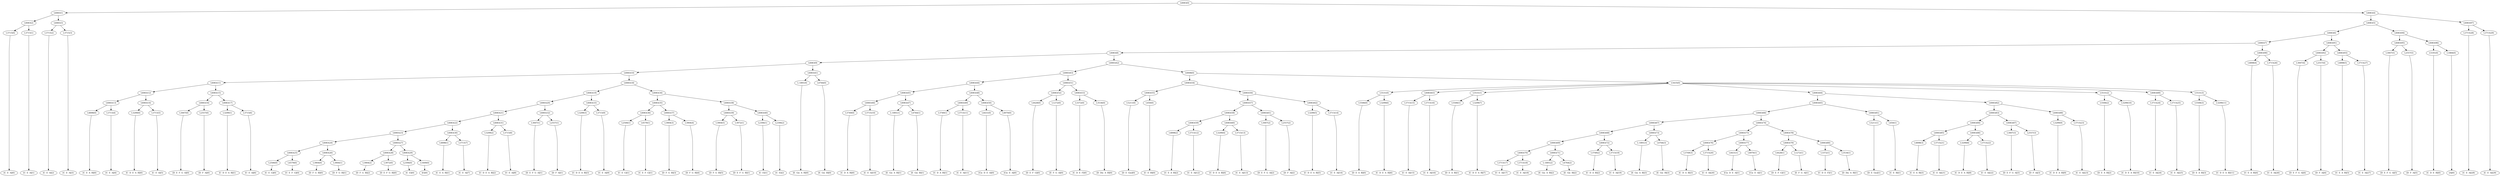 digraph sample{
"L3715(0)"->"[C  E  A](0)"
"L3715(1)"->"[C  E  A](1)"
"L6083(2)"->"L3715(0)"
"L6083(2)"->"L3715(1)"
"L3715(2)"->"[C  E  A](2)"
"L3715(3)"->"[C  E  A](3)"
"L6083(3)"->"L3715(2)"
"L6083(3)"->"L3715(3)"
"L6083(1)"->"L6083(2)"
"L6083(1)"->"L6083(3)"
"L4898(0)"->"[C  E  A  B](0)"
"L3715(4)"->"[C  E  A](4)"
"L6083(13)"->"L4898(0)"
"L6083(13)"->"L3715(4)"
"L3299(0)"->"[C  D  E  A  B](0)"
"L3715(5)"->"[C  E  A](5)"
"L6083(14)"->"L3299(0)"
"L6083(14)"->"L3715(5)"
"L6083(12)"->"L6083(13)"
"L6083(12)"->"L6083(14)"
"L3007(0)"->"[D  E  F  G  A](0)"
"L2557(0)"->"[D  F  A](0)"
"L6083(16)"->"L3007(0)"
"L6083(16)"->"L2557(0)"
"L3299(1)"->"[C  D  E  A  B](1)"
"L3715(6)"->"[C  E  A](6)"
"L6083(17)"->"L3299(1)"
"L6083(17)"->"L3715(6)"
"L6083(15)"->"L6083(16)"
"L6083(15)"->"L6083(17)"
"L6083(11)"->"L6083(12)"
"L6083(11)"->"L6083(15)"
"L2506(0)"->"[C  E  G](0)"
"L4579(0)"->"[C  E  F  G](0)"
"L6083(25)"->"L2506(0)"
"L6083(25)"->"L4579(0)"
"L3904(0)"->"[D  F  G  B](0)"
"L3904(1)"->"[D  F  G  B](1)"
"L6083(26)"->"L3904(0)"
"L6083(26)"->"L3904(1)"
"L6083(24)"->"L6083(25)"
"L6083(24)"->"L6083(26)"
"L3904(2)"->"[D  F  G  B](2)"
"L3972(0)"->"[D  E  F  G  B](0)"
"L6083(28)"->"L3904(2)"
"L6083(28)"->"L3972(0)"
"L2394(0)"->"[C  E](0)"
"L1609(0)"->"[E](0)"
"L6083(29)"->"L2394(0)"
"L6083(29)"->"L1609(0)"
"L6083(27)"->"L6083(28)"
"L6083(27)"->"L6083(29)"
"L6083(23)"->"L6083(24)"
"L6083(23)"->"L6083(27)"
"L4898(1)"->"[C  E  A  B](1)"
"L3715(7)"->"[C  E  A](7)"
"L6083(30)"->"L4898(1)"
"L6083(30)"->"L3715(7)"
"L6083(22)"->"L6083(23)"
"L6083(22)"->"L6083(30)"
"L3299(2)"->"[C  D  E  A  B](2)"
"L3715(8)"->"[C  E  A](8)"
"L6083(31)"->"L3299(2)"
"L6083(31)"->"L3715(8)"
"L6083(21)"->"L6083(22)"
"L6083(21)"->"L6083(31)"
"L3007(1)"->"[D  E  F  G  A](1)"
"L2557(1)"->"[D  F  A](1)"
"L6083(32)"->"L3007(1)"
"L6083(32)"->"L2557(1)"
"L6083(20)"->"L6083(21)"
"L6083(20)"->"L6083(32)"
"L3299(3)"->"[C  D  E  A  B](3)"
"L3715(9)"->"[C  E  A](9)"
"L6083(33)"->"L3299(3)"
"L6083(33)"->"L3715(9)"
"L6083(19)"->"L6083(20)"
"L6083(19)"->"L6083(33)"
"L2506(1)"->"[C  E  G](1)"
"L4579(1)"->"[C  E  F  G](1)"
"L6083(36)"->"L2506(1)"
"L6083(36)"->"L4579(1)"
"L3904(3)"->"[D  F  G  B](3)"
"L3904(4)"->"[D  F  G  B](4)"
"L6083(37)"->"L3904(3)"
"L6083(37)"->"L3904(4)"
"L6083(35)"->"L6083(36)"
"L6083(35)"->"L6083(37)"
"L3904(5)"->"[D  F  G  B](5)"
"L3972(1)"->"[D  E  F  G  B](1)"
"L6083(39)"->"L3904(5)"
"L6083(39)"->"L3972(1)"
"L2394(1)"->"[C  E](1)"
"L2394(2)"->"[C  E](2)"
"L6083(40)"->"L2394(1)"
"L6083(40)"->"L2394(2)"
"L6083(38)"->"L6083(39)"
"L6083(38)"->"L6083(40)"
"L6083(34)"->"L6083(35)"
"L6083(34)"->"L6083(38)"
"L6083(18)"->"L6083(19)"
"L6083(18)"->"L6083(34)"
"L6083(10)"->"L6083(11)"
"L6083(10)"->"L6083(18)"
"L-1891(0)"->"[E  Gis  A  B](0)"
"L4764(0)"->"[E  Gis  B](0)"
"L6083(41)"->"L-1891(0)"
"L6083(41)"->"L4764(0)"
"L6083(9)"->"L6083(10)"
"L6083(9)"->"L6083(41)"
"L3749(0)"->"[C  D  A  B](0)"
"L3715(10)"->"[C  E  A](10)"
"L6083(46)"->"L3749(0)"
"L6083(46)"->"L3715(10)"
"L-1891(1)"->"[E  Gis  A  B](1)"
"L4764(1)"->"[E  Gis  B](1)"
"L6083(47)"->"L-1891(1)"
"L6083(47)"->"L4764(1)"
"L6083(45)"->"L6083(46)"
"L6083(45)"->"L6083(47)"
"L3749(1)"->"[C  D  A  B](1)"
"L3715(11)"->"[C  E  A](11)"
"L6083(49)"->"L3749(1)"
"L6083(49)"->"L3715(11)"
"L4431(0)"->"[Cis  D  E  A](0)"
"L4970(0)"->"[Cis  E  A](0)"
"L6083(50)"->"L4431(0)"
"L6083(50)"->"L4970(0)"
"L6083(48)"->"L6083(49)"
"L6083(48)"->"L6083(50)"
"L6083(44)"->"L6083(45)"
"L6083(44)"->"L6083(48)"
"L4428(0)"->"[D  E  F  G](0)"
"L1272(0)"->"[E  F  G  A](0)"
"L6083(52)"->"L4428(0)"
"L6083(52)"->"L1272(0)"
"L3372(0)"->"[C  D  E  F](0)"
"L3534(0)"->"[D  Dis  A  B](0)"
"L6083(53)"->"L3372(0)"
"L6083(53)"->"L3534(0)"
"L6083(51)"->"L6083(52)"
"L6083(51)"->"L6083(53)"
"L6083(43)"->"L6083(44)"
"L6083(43)"->"L6083(51)"
"L5211(0)"->"[D  E  Gis](0)"
"L450(0)"->"[C  E  B](0)"
"L6083(55)"->"L5211(0)"
"L6083(55)"->"L450(0)"
"L4898(2)"->"[C  E  A  B](2)"
"L3715(12)"->"[C  E  A](12)"
"L6083(59)"->"L4898(2)"
"L6083(59)"->"L3715(12)"
"L3299(4)"->"[C  D  E  A  B](4)"
"L3715(13)"->"[C  E  A](13)"
"L6083(60)"->"L3299(4)"
"L6083(60)"->"L3715(13)"
"L6083(58)"->"L6083(59)"
"L6083(58)"->"L6083(60)"
"L3007(2)"->"[D  E  F  G  A](2)"
"L2557(2)"->"[D  F  A](2)"
"L6083(61)"->"L3007(2)"
"L6083(61)"->"L2557(2)"
"L6083(57)"->"L6083(58)"
"L6083(57)"->"L6083(61)"
"L3299(5)"->"[C  D  E  A  B](5)"
"L3715(14)"->"[C  E  A](14)"
"L6083(62)"->"L3299(5)"
"L6083(62)"->"L3715(14)"
"L6083(56)"->"L6083(57)"
"L6083(56)"->"L6083(62)"
"L6083(54)"->"L6083(55)"
"L6083(54)"->"L6083(56)"
"L5506(0)"->"[D  E  A  B](0)"
"L3299(6)"->"[C  D  E  A  B](6)"
"L5531(0)"->"L5506(0)"
"L5531(0)"->"L3299(6)"
"L3715(15)"->"[C  E  A](15)"
"L3715(16)"->"[C  E  A](16)"
"L6083(63)"->"L3715(15)"
"L6083(63)"->"L3715(16)"
"L5506(1)"->"[D  E  A  B](1)"
"L3299(7)"->"[C  D  E  A  B](7)"
"L5531(1)"->"L5506(1)"
"L5531(1)"->"L3299(7)"
"L3715(17)"->"[C  E  A](17)"
"L3715(18)"->"[C  E  A](18)"
"L6083(70)"->"L3715(17)"
"L6083(70)"->"L3715(18)"
"L-1891(2)"->"[E  Gis  A  B](2)"
"L4764(2)"->"[E  Gis  B](2)"
"L6083(71)"->"L-1891(2)"
"L6083(71)"->"L4764(2)"
"L6083(69)"->"L6083(70)"
"L6083(69)"->"L6083(71)"
"L3749(2)"->"[C  D  A  B](2)"
"L3715(19)"->"[C  E  A](19)"
"L6083(72)"->"L3749(2)"
"L6083(72)"->"L3715(19)"
"L6083(68)"->"L6083(69)"
"L6083(68)"->"L6083(72)"
"L-1891(3)"->"[E  Gis  A  B](3)"
"L4764(3)"->"[E  Gis  B](3)"
"L6083(73)"->"L-1891(3)"
"L6083(73)"->"L4764(3)"
"L6083(67)"->"L6083(68)"
"L6083(67)"->"L6083(73)"
"L3749(3)"->"[C  D  A  B](3)"
"L3715(20)"->"[C  E  A](20)"
"L6083(76)"->"L3749(3)"
"L6083(76)"->"L3715(20)"
"L4431(1)"->"[Cis  D  E  A](1)"
"L4970(1)"->"[Cis  E  A](1)"
"L6083(77)"->"L4431(1)"
"L6083(77)"->"L4970(1)"
"L6083(75)"->"L6083(76)"
"L6083(75)"->"L6083(77)"
"L4428(1)"->"[D  E  F  G](1)"
"L1272(1)"->"[E  F  G  A](1)"
"L6083(79)"->"L4428(1)"
"L6083(79)"->"L1272(1)"
"L3372(1)"->"[C  D  E  F](1)"
"L3534(1)"->"[D  Dis  A  B](1)"
"L6083(80)"->"L3372(1)"
"L6083(80)"->"L3534(1)"
"L6083(78)"->"L6083(79)"
"L6083(78)"->"L6083(80)"
"L6083(74)"->"L6083(75)"
"L6083(74)"->"L6083(78)"
"L6083(66)"->"L6083(67)"
"L6083(66)"->"L6083(74)"
"L5211(1)"->"[D  E  Gis](1)"
"L450(1)"->"[C  E  B](1)"
"L6083(81)"->"L5211(1)"
"L6083(81)"->"L450(1)"
"L6083(65)"->"L6083(66)"
"L6083(65)"->"L6083(81)"
"L4898(3)"->"[C  E  A  B](3)"
"L3715(21)"->"[C  E  A](21)"
"L6083(85)"->"L4898(3)"
"L6083(85)"->"L3715(21)"
"L3299(8)"->"[C  D  E  A  B](8)"
"L3715(22)"->"[C  E  A](22)"
"L6083(86)"->"L3299(8)"
"L6083(86)"->"L3715(22)"
"L6083(84)"->"L6083(85)"
"L6083(84)"->"L6083(86)"
"L3007(3)"->"[D  E  F  G  A](3)"
"L2557(3)"->"[D  F  A](3)"
"L6083(87)"->"L3007(3)"
"L6083(87)"->"L2557(3)"
"L6083(83)"->"L6083(84)"
"L6083(83)"->"L6083(87)"
"L3299(9)"->"[C  D  E  A  B](9)"
"L3715(23)"->"[C  E  A](23)"
"L6083(88)"->"L3299(9)"
"L6083(88)"->"L3715(23)"
"L6083(82)"->"L6083(83)"
"L6083(82)"->"L6083(88)"
"L6083(64)"->"L6083(65)"
"L6083(64)"->"L6083(82)"
"L5506(2)"->"[D  E  A  B](2)"
"L3299(10)"->"[C  D  E  A  B](10)"
"L5531(2)"->"L5506(2)"
"L5531(2)"->"L3299(10)"
"L3715(24)"->"[C  E  A](24)"
"L3715(25)"->"[C  E  A](25)"
"L6083(89)"->"L3715(24)"
"L6083(89)"->"L3715(25)"
"L5506(3)"->"[D  E  A  B](3)"
"L3299(11)"->"[C  D  E  A  B](11)"
"L5531(3)"->"L5506(3)"
"L5531(3)"->"L3299(11)"
"L5435(0)"->"L5531(0)"
"L5435(0)"->"L6083(63)"
"L5435(0)"->"L5531(1)"
"L5435(0)"->"L6083(64)"
"L5435(0)"->"L5531(2)"
"L5435(0)"->"L6083(89)"
"L5435(0)"->"L5531(3)"
"L6008(0)"->"L6083(54)"
"L6008(0)"->"L5435(0)"
"L6083(42)"->"L6083(43)"
"L6083(42)"->"L6008(0)"
"L6083(8)"->"L6083(9)"
"L6083(8)"->"L6083(42)"
"L4898(4)"->"[C  E  A  B](4)"
"L3715(26)"->"[C  E  A](26)"
"L6083(90)"->"L4898(4)"
"L6083(90)"->"L3715(26)"
"L6083(7)"->"L6083(8)"
"L6083(7)"->"L6083(90)"
"L3007(4)"->"[D  E  F  G  A](4)"
"L2557(4)"->"[D  F  A](4)"
"L6083(92)"->"L3007(4)"
"L6083(92)"->"L2557(4)"
"L4898(5)"->"[C  E  A  B](5)"
"L3715(27)"->"[C  E  A](27)"
"L6083(93)"->"L4898(5)"
"L6083(93)"->"L3715(27)"
"L6083(91)"->"L6083(92)"
"L6083(91)"->"L6083(93)"
"L6083(6)"->"L6083(7)"
"L6083(6)"->"L6083(91)"
"L3007(5)"->"[D  E  F  G  A](5)"
"L2557(5)"->"[D  F  A](5)"
"L6083(95)"->"L3007(5)"
"L6083(95)"->"L2557(5)"
"L5191(0)"->"[C  D  E  B](0)"
"L1884(0)"->"[A](0)"
"L6083(96)"->"L5191(0)"
"L6083(96)"->"L1884(0)"
"L6083(94)"->"L6083(95)"
"L6083(94)"->"L6083(96)"
"L6083(5)"->"L6083(6)"
"L6083(5)"->"L6083(94)"
"L3715(28)"->"[C  E  A](28)"
"L3715(29)"->"[C  E  A](29)"
"L6083(97)"->"L3715(28)"
"L6083(97)"->"L3715(29)"
"L6083(4)"->"L6083(5)"
"L6083(4)"->"L6083(97)"
"L6083(0)"->"L6083(1)"
"L6083(0)"->"L6083(4)"
{rank = min; "L6083(0)"}
{rank = same; "L6083(1)"; "L6083(4)";}
{rank = same; "L6083(2)"; "L6083(3)"; "L6083(5)"; "L6083(97)";}
{rank = same; "L3715(0)"; "L3715(1)"; "L3715(2)"; "L3715(3)"; "L6083(6)"; "L6083(94)"; "L3715(28)"; "L3715(29)";}
{rank = same; "L6083(7)"; "L6083(91)"; "L6083(95)"; "L6083(96)";}
{rank = same; "L6083(8)"; "L6083(90)"; "L6083(92)"; "L6083(93)"; "L3007(5)"; "L2557(5)"; "L5191(0)"; "L1884(0)";}
{rank = same; "L6083(9)"; "L6083(42)"; "L4898(4)"; "L3715(26)"; "L3007(4)"; "L2557(4)"; "L4898(5)"; "L3715(27)";}
{rank = same; "L6083(10)"; "L6083(41)"; "L6083(43)"; "L6008(0)";}
{rank = same; "L6083(11)"; "L6083(18)"; "L-1891(0)"; "L4764(0)"; "L6083(44)"; "L6083(51)"; "L6083(54)"; "L5435(0)";}
{rank = same; "L6083(12)"; "L6083(15)"; "L6083(19)"; "L6083(34)"; "L6083(45)"; "L6083(48)"; "L6083(52)"; "L6083(53)"; "L6083(55)"; "L6083(56)"; "L5531(0)"; "L6083(63)"; "L5531(1)"; "L6083(64)"; "L5531(2)"; "L6083(89)"; "L5531(3)";}
{rank = same; "L6083(13)"; "L6083(14)"; "L6083(16)"; "L6083(17)"; "L6083(20)"; "L6083(33)"; "L6083(35)"; "L6083(38)"; "L6083(46)"; "L6083(47)"; "L6083(49)"; "L6083(50)"; "L4428(0)"; "L1272(0)"; "L3372(0)"; "L3534(0)"; "L5211(0)"; "L450(0)"; "L6083(57)"; "L6083(62)"; "L5506(0)"; "L3299(6)"; "L3715(15)"; "L3715(16)"; "L5506(1)"; "L3299(7)"; "L6083(65)"; "L6083(82)"; "L5506(2)"; "L3299(10)"; "L3715(24)"; "L3715(25)"; "L5506(3)"; "L3299(11)";}
{rank = same; "L4898(0)"; "L3715(4)"; "L3299(0)"; "L3715(5)"; "L3007(0)"; "L2557(0)"; "L3299(1)"; "L3715(6)"; "L6083(21)"; "L6083(32)"; "L3299(3)"; "L3715(9)"; "L6083(36)"; "L6083(37)"; "L6083(39)"; "L6083(40)"; "L3749(0)"; "L3715(10)"; "L-1891(1)"; "L4764(1)"; "L3749(1)"; "L3715(11)"; "L4431(0)"; "L4970(0)"; "L6083(58)"; "L6083(61)"; "L3299(5)"; "L3715(14)"; "L6083(66)"; "L6083(81)"; "L6083(83)"; "L6083(88)";}
{rank = same; "L6083(22)"; "L6083(31)"; "L3007(1)"; "L2557(1)"; "L2506(1)"; "L4579(1)"; "L3904(3)"; "L3904(4)"; "L3904(5)"; "L3972(1)"; "L2394(1)"; "L2394(2)"; "L6083(59)"; "L6083(60)"; "L3007(2)"; "L2557(2)"; "L6083(67)"; "L6083(74)"; "L5211(1)"; "L450(1)"; "L6083(84)"; "L6083(87)"; "L3299(9)"; "L3715(23)";}
{rank = same; "L6083(23)"; "L6083(30)"; "L3299(2)"; "L3715(8)"; "L4898(2)"; "L3715(12)"; "L3299(4)"; "L3715(13)"; "L6083(68)"; "L6083(73)"; "L6083(75)"; "L6083(78)"; "L6083(85)"; "L6083(86)"; "L3007(3)"; "L2557(3)";}
{rank = same; "L6083(24)"; "L6083(27)"; "L4898(1)"; "L3715(7)"; "L6083(69)"; "L6083(72)"; "L-1891(3)"; "L4764(3)"; "L6083(76)"; "L6083(77)"; "L6083(79)"; "L6083(80)"; "L4898(3)"; "L3715(21)"; "L3299(8)"; "L3715(22)";}
{rank = same; "L6083(25)"; "L6083(26)"; "L6083(28)"; "L6083(29)"; "L6083(70)"; "L6083(71)"; "L3749(2)"; "L3715(19)"; "L3749(3)"; "L3715(20)"; "L4431(1)"; "L4970(1)"; "L4428(1)"; "L1272(1)"; "L3372(1)"; "L3534(1)";}
{rank = same; "L2506(0)"; "L4579(0)"; "L3904(0)"; "L3904(1)"; "L3904(2)"; "L3972(0)"; "L2394(0)"; "L1609(0)"; "L3715(17)"; "L3715(18)"; "L-1891(2)"; "L4764(2)";}
{rank = max; "[A](0)"; "[C  D  A  B](0)"; "[C  D  A  B](1)"; "[C  D  A  B](2)"; "[C  D  A  B](3)"; "[C  D  E  A  B](0)"; "[C  D  E  A  B](1)"; "[C  D  E  A  B](10)"; "[C  D  E  A  B](11)"; "[C  D  E  A  B](2)"; "[C  D  E  A  B](3)"; "[C  D  E  A  B](4)"; "[C  D  E  A  B](5)"; "[C  D  E  A  B](6)"; "[C  D  E  A  B](7)"; "[C  D  E  A  B](8)"; "[C  D  E  A  B](9)"; "[C  D  E  B](0)"; "[C  D  E  F](0)"; "[C  D  E  F](1)"; "[C  E  A  B](0)"; "[C  E  A  B](1)"; "[C  E  A  B](2)"; "[C  E  A  B](3)"; "[C  E  A  B](4)"; "[C  E  A  B](5)"; "[C  E  A](0)"; "[C  E  A](1)"; "[C  E  A](10)"; "[C  E  A](11)"; "[C  E  A](12)"; "[C  E  A](13)"; "[C  E  A](14)"; "[C  E  A](15)"; "[C  E  A](16)"; "[C  E  A](17)"; "[C  E  A](18)"; "[C  E  A](19)"; "[C  E  A](2)"; "[C  E  A](20)"; "[C  E  A](21)"; "[C  E  A](22)"; "[C  E  A](23)"; "[C  E  A](24)"; "[C  E  A](25)"; "[C  E  A](26)"; "[C  E  A](27)"; "[C  E  A](28)"; "[C  E  A](29)"; "[C  E  A](3)"; "[C  E  A](4)"; "[C  E  A](5)"; "[C  E  A](6)"; "[C  E  A](7)"; "[C  E  A](8)"; "[C  E  A](9)"; "[C  E  B](0)"; "[C  E  B](1)"; "[C  E  F  G](0)"; "[C  E  F  G](1)"; "[C  E  G](0)"; "[C  E  G](1)"; "[C  E](0)"; "[C  E](1)"; "[C  E](2)"; "[Cis  D  E  A](0)"; "[Cis  D  E  A](1)"; "[Cis  E  A](0)"; "[Cis  E  A](1)"; "[D  Dis  A  B](0)"; "[D  Dis  A  B](1)"; "[D  E  A  B](0)"; "[D  E  A  B](1)"; "[D  E  A  B](2)"; "[D  E  A  B](3)"; "[D  E  F  G  A](0)"; "[D  E  F  G  A](1)"; "[D  E  F  G  A](2)"; "[D  E  F  G  A](3)"; "[D  E  F  G  A](4)"; "[D  E  F  G  A](5)"; "[D  E  F  G  B](0)"; "[D  E  F  G  B](1)"; "[D  E  F  G](0)"; "[D  E  F  G](1)"; "[D  E  Gis](0)"; "[D  E  Gis](1)"; "[D  F  A](0)"; "[D  F  A](1)"; "[D  F  A](2)"; "[D  F  A](3)"; "[D  F  A](4)"; "[D  F  A](5)"; "[D  F  G  B](0)"; "[D  F  G  B](1)"; "[D  F  G  B](2)"; "[D  F  G  B](3)"; "[D  F  G  B](4)"; "[D  F  G  B](5)"; "[E  F  G  A](0)"; "[E  F  G  A](1)"; "[E  Gis  A  B](0)"; "[E  Gis  A  B](1)"; "[E  Gis  A  B](2)"; "[E  Gis  A  B](3)"; "[E  Gis  B](0)"; "[E  Gis  B](1)"; "[E  Gis  B](2)"; "[E  Gis  B](3)"; "[E](0)";}
}